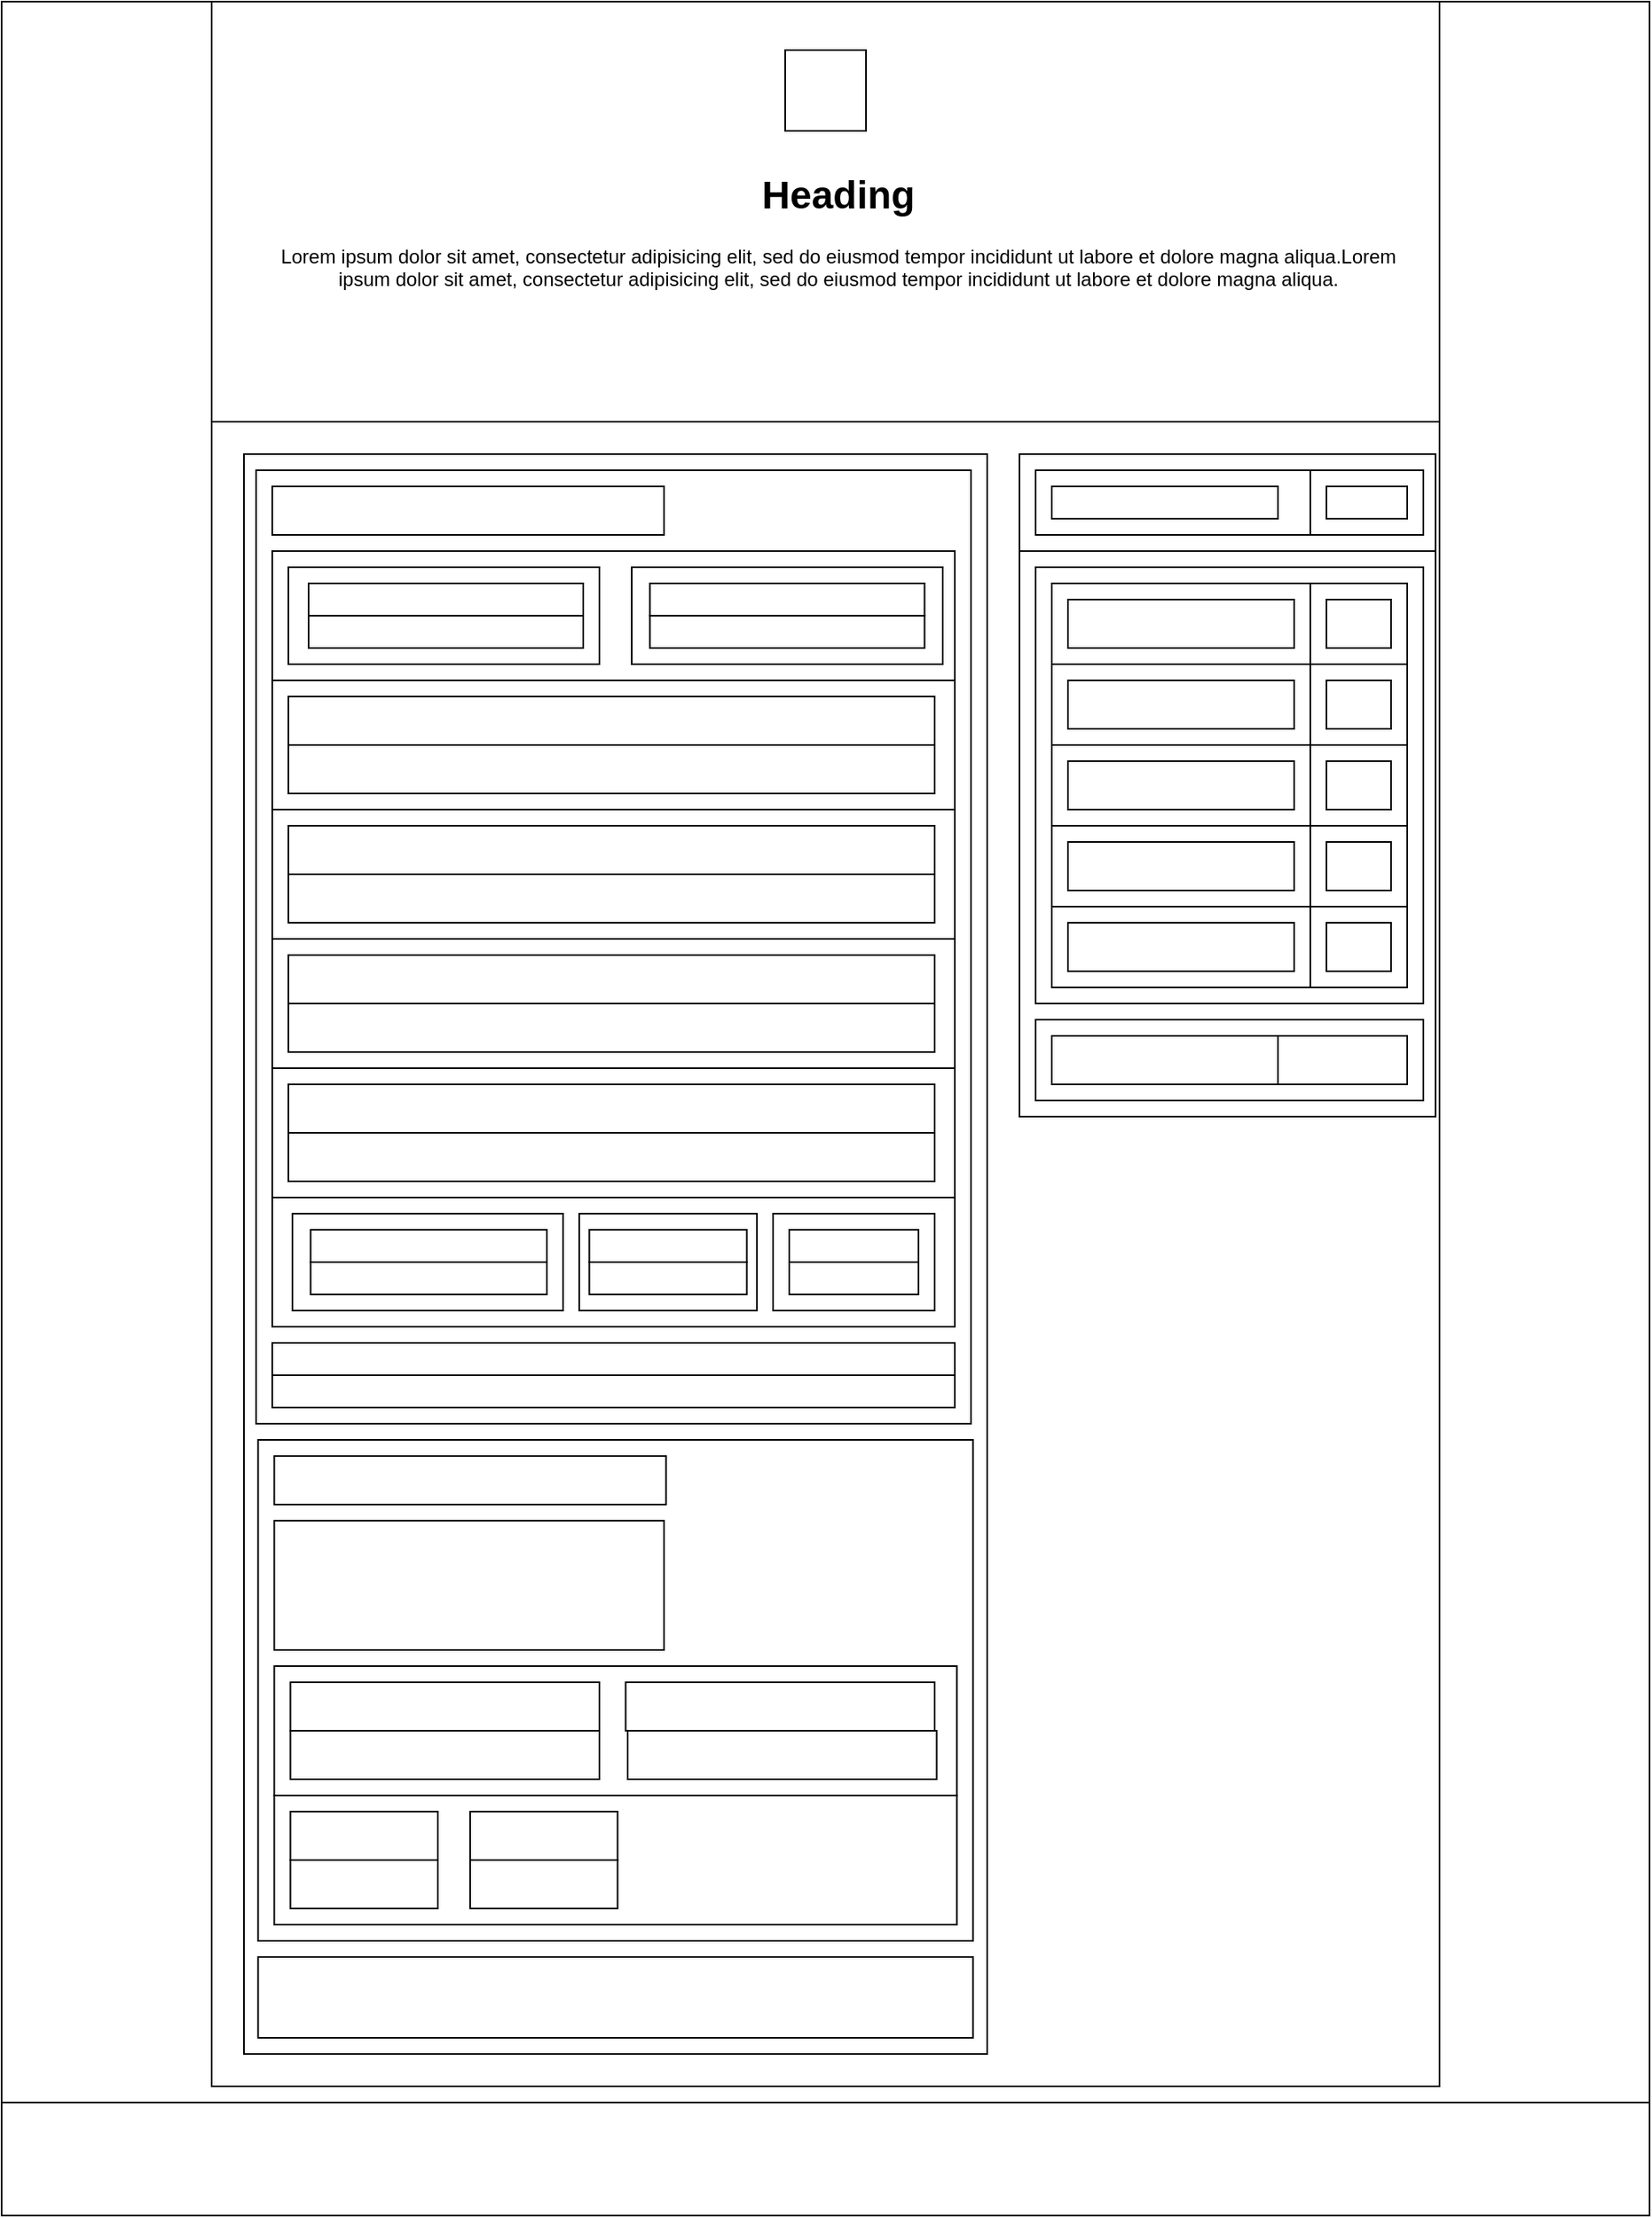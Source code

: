 <mxfile version="17.4.0" type="device"><diagram id="RH3p9Eq3aYkI8l-fz2AN" name="Page-1"><mxGraphModel dx="2204" dy="1244" grid="1" gridSize="10" guides="1" tooltips="1" connect="1" arrows="1" fold="1" page="1" pageScale="1" pageWidth="827" pageHeight="1169" math="0" shadow="0"><root><mxCell id="0"/><mxCell id="1" parent="0"/><mxCell id="ly1578u09c1QM27CIgqB-1" value="" style="rounded=0;whiteSpace=wrap;html=1;" vertex="1" parent="1"><mxGeometry width="1020" height="1370" as="geometry"/></mxCell><mxCell id="ly1578u09c1QM27CIgqB-2" value="" style="rounded=0;whiteSpace=wrap;html=1;" vertex="1" parent="1"><mxGeometry x="130" width="760" height="1290" as="geometry"/></mxCell><mxCell id="ly1578u09c1QM27CIgqB-3" value="" style="rounded=0;whiteSpace=wrap;html=1;" vertex="1" parent="1"><mxGeometry x="130" width="760" height="260" as="geometry"/></mxCell><mxCell id="ly1578u09c1QM27CIgqB-5" value="" style="whiteSpace=wrap;html=1;aspect=fixed;" vertex="1" parent="1"><mxGeometry x="485" y="30" width="50" height="50" as="geometry"/></mxCell><mxCell id="ly1578u09c1QM27CIgqB-6" value="&lt;h1&gt;Heading&lt;/h1&gt;&lt;p&gt;&lt;/p&gt;Lorem ipsum dolor sit amet, consectetur adipisicing elit, sed do eiusmod tempor incididunt ut labore et dolore magna aliqua.Lorem ipsum dolor sit amet, consectetur adipisicing elit, sed do eiusmod tempor incididunt ut labore et dolore magna aliqua." style="text;html=1;strokeColor=none;fillColor=none;spacing=5;spacingTop=-20;whiteSpace=wrap;overflow=hidden;rounded=0;align=center;" vertex="1" parent="1"><mxGeometry x="157.5" y="100" width="720" height="150" as="geometry"/></mxCell><mxCell id="ly1578u09c1QM27CIgqB-8" value="" style="rounded=0;whiteSpace=wrap;html=1;" vertex="1" parent="1"><mxGeometry x="630" y="280" width="257.5" height="410" as="geometry"/></mxCell><mxCell id="ly1578u09c1QM27CIgqB-10" value="" style="rounded=0;whiteSpace=wrap;html=1;" vertex="1" parent="1"><mxGeometry x="630" y="280" width="257.5" height="60" as="geometry"/></mxCell><mxCell id="ly1578u09c1QM27CIgqB-11" value="" style="rounded=0;whiteSpace=wrap;html=1;" vertex="1" parent="1"><mxGeometry x="640" y="290" width="170" height="40" as="geometry"/></mxCell><mxCell id="ly1578u09c1QM27CIgqB-12" value="" style="rounded=0;whiteSpace=wrap;html=1;" vertex="1" parent="1"><mxGeometry x="810" y="290" width="70" height="40" as="geometry"/></mxCell><mxCell id="ly1578u09c1QM27CIgqB-15" value="" style="rounded=0;whiteSpace=wrap;html=1;" vertex="1" parent="1"><mxGeometry x="640" y="350" width="240" height="270" as="geometry"/></mxCell><mxCell id="ly1578u09c1QM27CIgqB-17" value="" style="rounded=0;whiteSpace=wrap;html=1;" vertex="1" parent="1"><mxGeometry x="650" y="360" width="160" height="50" as="geometry"/></mxCell><mxCell id="ly1578u09c1QM27CIgqB-18" value="" style="rounded=0;whiteSpace=wrap;html=1;" vertex="1" parent="1"><mxGeometry x="810" y="360" width="60" height="50" as="geometry"/></mxCell><mxCell id="ly1578u09c1QM27CIgqB-56" value="" style="rounded=0;whiteSpace=wrap;html=1;" vertex="1" parent="1"><mxGeometry x="650" y="410" width="160" height="50" as="geometry"/></mxCell><mxCell id="ly1578u09c1QM27CIgqB-57" value="" style="rounded=0;whiteSpace=wrap;html=1;" vertex="1" parent="1"><mxGeometry x="810" y="410" width="60" height="50" as="geometry"/></mxCell><mxCell id="ly1578u09c1QM27CIgqB-69" value="" style="rounded=0;whiteSpace=wrap;html=1;" vertex="1" parent="1"><mxGeometry x="650" y="300" width="140" height="20" as="geometry"/></mxCell><mxCell id="ly1578u09c1QM27CIgqB-70" value="" style="rounded=0;whiteSpace=wrap;html=1;" vertex="1" parent="1"><mxGeometry x="820" y="300" width="50" height="20" as="geometry"/></mxCell><mxCell id="ly1578u09c1QM27CIgqB-71" value="" style="rounded=0;whiteSpace=wrap;html=1;" vertex="1" parent="1"><mxGeometry x="660" y="370" width="140" height="30" as="geometry"/></mxCell><mxCell id="ly1578u09c1QM27CIgqB-72" value="" style="rounded=0;whiteSpace=wrap;html=1;" vertex="1" parent="1"><mxGeometry x="820" y="370" width="40" height="30" as="geometry"/></mxCell><mxCell id="ly1578u09c1QM27CIgqB-73" value="" style="rounded=0;whiteSpace=wrap;html=1;" vertex="1" parent="1"><mxGeometry x="660" y="420" width="140" height="30" as="geometry"/></mxCell><mxCell id="ly1578u09c1QM27CIgqB-74" value="" style="rounded=0;whiteSpace=wrap;html=1;" vertex="1" parent="1"><mxGeometry x="820" y="420" width="40" height="30" as="geometry"/></mxCell><mxCell id="ly1578u09c1QM27CIgqB-75" value="" style="rounded=0;whiteSpace=wrap;html=1;" vertex="1" parent="1"><mxGeometry x="650" y="460" width="160" height="50" as="geometry"/></mxCell><mxCell id="ly1578u09c1QM27CIgqB-76" value="" style="rounded=0;whiteSpace=wrap;html=1;" vertex="1" parent="1"><mxGeometry x="810" y="460" width="60" height="50" as="geometry"/></mxCell><mxCell id="ly1578u09c1QM27CIgqB-77" value="" style="rounded=0;whiteSpace=wrap;html=1;" vertex="1" parent="1"><mxGeometry x="650" y="510" width="160" height="50" as="geometry"/></mxCell><mxCell id="ly1578u09c1QM27CIgqB-78" value="" style="rounded=0;whiteSpace=wrap;html=1;" vertex="1" parent="1"><mxGeometry x="810" y="510" width="60" height="50" as="geometry"/></mxCell><mxCell id="ly1578u09c1QM27CIgqB-79" value="" style="rounded=0;whiteSpace=wrap;html=1;" vertex="1" parent="1"><mxGeometry x="660" y="470" width="140" height="30" as="geometry"/></mxCell><mxCell id="ly1578u09c1QM27CIgqB-80" value="" style="rounded=0;whiteSpace=wrap;html=1;" vertex="1" parent="1"><mxGeometry x="820" y="470" width="40" height="30" as="geometry"/></mxCell><mxCell id="ly1578u09c1QM27CIgqB-81" value="" style="rounded=0;whiteSpace=wrap;html=1;" vertex="1" parent="1"><mxGeometry x="660" y="520" width="140" height="30" as="geometry"/></mxCell><mxCell id="ly1578u09c1QM27CIgqB-82" value="" style="rounded=0;whiteSpace=wrap;html=1;" vertex="1" parent="1"><mxGeometry x="820" y="520" width="40" height="30" as="geometry"/></mxCell><mxCell id="ly1578u09c1QM27CIgqB-87" value="" style="rounded=0;whiteSpace=wrap;html=1;" vertex="1" parent="1"><mxGeometry x="650" y="560" width="160" height="50" as="geometry"/></mxCell><mxCell id="ly1578u09c1QM27CIgqB-88" value="" style="rounded=0;whiteSpace=wrap;html=1;" vertex="1" parent="1"><mxGeometry x="810" y="560" width="60" height="50" as="geometry"/></mxCell><mxCell id="ly1578u09c1QM27CIgqB-89" value="" style="rounded=0;whiteSpace=wrap;html=1;" vertex="1" parent="1"><mxGeometry x="660" y="570" width="140" height="30" as="geometry"/></mxCell><mxCell id="ly1578u09c1QM27CIgqB-90" value="" style="rounded=0;whiteSpace=wrap;html=1;" vertex="1" parent="1"><mxGeometry x="820" y="570" width="40" height="30" as="geometry"/></mxCell><mxCell id="ly1578u09c1QM27CIgqB-91" value="" style="rounded=0;whiteSpace=wrap;html=1;" vertex="1" parent="1"><mxGeometry x="640" y="630" width="240" height="50" as="geometry"/></mxCell><mxCell id="ly1578u09c1QM27CIgqB-92" value="" style="rounded=0;whiteSpace=wrap;html=1;fontSize=17;" vertex="1" parent="1"><mxGeometry x="650" y="640" width="140" height="30" as="geometry"/></mxCell><mxCell id="ly1578u09c1QM27CIgqB-93" value="" style="rounded=0;whiteSpace=wrap;html=1;fontSize=17;" vertex="1" parent="1"><mxGeometry x="790" y="640" width="80" height="30" as="geometry"/></mxCell><mxCell id="ly1578u09c1QM27CIgqB-94" value="" style="rounded=0;whiteSpace=wrap;html=1;fontSize=17;" vertex="1" parent="1"><mxGeometry x="150" y="280" width="460" height="990" as="geometry"/></mxCell><mxCell id="ly1578u09c1QM27CIgqB-96" value="" style="rounded=0;whiteSpace=wrap;html=1;fontSize=17;" vertex="1" parent="1"><mxGeometry x="157.5" y="290" width="442.5" height="590" as="geometry"/></mxCell><mxCell id="ly1578u09c1QM27CIgqB-97" value="" style="rounded=0;whiteSpace=wrap;html=1;fontSize=17;" vertex="1" parent="1"><mxGeometry x="167.5" y="300" width="242.5" height="30" as="geometry"/></mxCell><mxCell id="ly1578u09c1QM27CIgqB-98" value="" style="rounded=0;whiteSpace=wrap;html=1;fontSize=17;" vertex="1" parent="1"><mxGeometry x="167.5" y="340" width="422.5" height="80" as="geometry"/></mxCell><mxCell id="ly1578u09c1QM27CIgqB-99" value="" style="rounded=0;whiteSpace=wrap;html=1;fontSize=17;" vertex="1" parent="1"><mxGeometry x="177.5" y="350" width="192.5" height="60" as="geometry"/></mxCell><mxCell id="ly1578u09c1QM27CIgqB-100" value="" style="rounded=0;whiteSpace=wrap;html=1;fontSize=17;" vertex="1" parent="1"><mxGeometry x="390" y="350" width="192.5" height="60" as="geometry"/></mxCell><mxCell id="ly1578u09c1QM27CIgqB-101" value="" style="rounded=0;whiteSpace=wrap;html=1;fontSize=17;" vertex="1" parent="1"><mxGeometry x="190" y="380" width="170" height="20" as="geometry"/></mxCell><mxCell id="ly1578u09c1QM27CIgqB-102" value="" style="rounded=0;whiteSpace=wrap;html=1;fontSize=17;" vertex="1" parent="1"><mxGeometry x="401.25" y="380" width="170" height="20" as="geometry"/></mxCell><mxCell id="ly1578u09c1QM27CIgqB-103" value="" style="rounded=0;whiteSpace=wrap;html=1;fontSize=17;" vertex="1" parent="1"><mxGeometry x="190" y="360" width="170" height="20" as="geometry"/></mxCell><mxCell id="ly1578u09c1QM27CIgqB-104" value="" style="rounded=0;whiteSpace=wrap;html=1;fontSize=17;" vertex="1" parent="1"><mxGeometry x="401.25" y="360" width="170" height="20" as="geometry"/></mxCell><mxCell id="ly1578u09c1QM27CIgqB-105" value="" style="rounded=0;whiteSpace=wrap;html=1;fontSize=17;" vertex="1" parent="1"><mxGeometry x="167.5" y="500" width="422.5" height="80" as="geometry"/></mxCell><mxCell id="ly1578u09c1QM27CIgqB-106" value="" style="rounded=0;whiteSpace=wrap;html=1;fontSize=17;" vertex="1" parent="1"><mxGeometry x="177.5" y="510" width="400" height="30" as="geometry"/></mxCell><mxCell id="ly1578u09c1QM27CIgqB-108" value="" style="rounded=0;whiteSpace=wrap;html=1;fontSize=17;" vertex="1" parent="1"><mxGeometry x="177.5" y="540" width="400" height="30" as="geometry"/></mxCell><mxCell id="ly1578u09c1QM27CIgqB-109" value="" style="rounded=0;whiteSpace=wrap;html=1;fontSize=17;" vertex="1" parent="1"><mxGeometry x="167.5" y="420" width="422.5" height="80" as="geometry"/></mxCell><mxCell id="ly1578u09c1QM27CIgqB-110" value="" style="rounded=0;whiteSpace=wrap;html=1;fontSize=17;" vertex="1" parent="1"><mxGeometry x="177.5" y="430" width="400" height="30" as="geometry"/></mxCell><mxCell id="ly1578u09c1QM27CIgqB-111" value="" style="rounded=0;whiteSpace=wrap;html=1;fontSize=17;" vertex="1" parent="1"><mxGeometry x="177.5" y="460" width="400" height="30" as="geometry"/></mxCell><mxCell id="ly1578u09c1QM27CIgqB-112" value="" style="rounded=0;whiteSpace=wrap;html=1;fontSize=17;" vertex="1" parent="1"><mxGeometry x="167.5" y="580" width="422.5" height="80" as="geometry"/></mxCell><mxCell id="ly1578u09c1QM27CIgqB-113" value="" style="rounded=0;whiteSpace=wrap;html=1;fontSize=17;" vertex="1" parent="1"><mxGeometry x="177.5" y="590" width="400" height="30" as="geometry"/></mxCell><mxCell id="ly1578u09c1QM27CIgqB-114" value="" style="rounded=0;whiteSpace=wrap;html=1;fontSize=17;" vertex="1" parent="1"><mxGeometry x="177.5" y="620" width="400" height="30" as="geometry"/></mxCell><mxCell id="ly1578u09c1QM27CIgqB-116" value="" style="rounded=0;whiteSpace=wrap;html=1;fontSize=17;" vertex="1" parent="1"><mxGeometry x="167.5" y="660" width="422.5" height="80" as="geometry"/></mxCell><mxCell id="ly1578u09c1QM27CIgqB-117" value="" style="rounded=0;whiteSpace=wrap;html=1;fontSize=17;" vertex="1" parent="1"><mxGeometry x="177.5" y="670" width="400" height="30" as="geometry"/></mxCell><mxCell id="ly1578u09c1QM27CIgqB-118" value="" style="rounded=0;whiteSpace=wrap;html=1;fontSize=17;" vertex="1" parent="1"><mxGeometry x="177.5" y="700" width="400" height="30" as="geometry"/></mxCell><mxCell id="ly1578u09c1QM27CIgqB-119" value="" style="rounded=0;whiteSpace=wrap;html=1;fontSize=17;" vertex="1" parent="1"><mxGeometry x="167.5" y="740" width="422.5" height="80" as="geometry"/></mxCell><mxCell id="ly1578u09c1QM27CIgqB-120" value="" style="rounded=0;whiteSpace=wrap;html=1;fontSize=17;" vertex="1" parent="1"><mxGeometry x="180" y="750" width="167.5" height="60" as="geometry"/></mxCell><mxCell id="ly1578u09c1QM27CIgqB-124" value="" style="rounded=0;whiteSpace=wrap;html=1;fontSize=17;" vertex="1" parent="1"><mxGeometry x="191.25" y="760" width="146.25" height="20" as="geometry"/></mxCell><mxCell id="ly1578u09c1QM27CIgqB-126" value="" style="rounded=0;whiteSpace=wrap;html=1;fontSize=17;" vertex="1" parent="1"><mxGeometry x="357.5" y="750" width="110" height="60" as="geometry"/></mxCell><mxCell id="ly1578u09c1QM27CIgqB-127" value="" style="rounded=0;whiteSpace=wrap;html=1;fontSize=17;" vertex="1" parent="1"><mxGeometry x="363.75" y="760" width="97.5" height="20" as="geometry"/></mxCell><mxCell id="ly1578u09c1QM27CIgqB-128" value="" style="rounded=0;whiteSpace=wrap;html=1;fontSize=17;" vertex="1" parent="1"><mxGeometry x="477.5" y="750" width="100" height="60" as="geometry"/></mxCell><mxCell id="ly1578u09c1QM27CIgqB-129" value="" style="rounded=0;whiteSpace=wrap;html=1;fontSize=17;" vertex="1" parent="1"><mxGeometry x="487.5" y="760" width="80" height="20" as="geometry"/></mxCell><mxCell id="ly1578u09c1QM27CIgqB-130" value="" style="rounded=0;whiteSpace=wrap;html=1;fontSize=17;" vertex="1" parent="1"><mxGeometry x="191.25" y="780" width="146.25" height="20" as="geometry"/></mxCell><mxCell id="ly1578u09c1QM27CIgqB-131" value="" style="rounded=0;whiteSpace=wrap;html=1;fontSize=17;" vertex="1" parent="1"><mxGeometry x="363.75" y="780" width="97.5" height="20" as="geometry"/></mxCell><mxCell id="ly1578u09c1QM27CIgqB-132" value="" style="rounded=0;whiteSpace=wrap;html=1;fontSize=17;" vertex="1" parent="1"><mxGeometry x="487.5" y="780" width="80" height="20" as="geometry"/></mxCell><mxCell id="ly1578u09c1QM27CIgqB-133" value="" style="rounded=0;whiteSpace=wrap;html=1;fontSize=17;" vertex="1" parent="1"><mxGeometry x="167.5" y="830" width="422.5" height="20" as="geometry"/></mxCell><mxCell id="ly1578u09c1QM27CIgqB-134" value="" style="rounded=0;whiteSpace=wrap;html=1;fontSize=17;" vertex="1" parent="1"><mxGeometry x="167.5" y="850" width="422.5" height="20" as="geometry"/></mxCell><mxCell id="ly1578u09c1QM27CIgqB-135" value="" style="rounded=0;whiteSpace=wrap;html=1;fontSize=17;" vertex="1" parent="1"><mxGeometry x="158.75" y="890" width="442.5" height="310" as="geometry"/></mxCell><mxCell id="ly1578u09c1QM27CIgqB-136" value="" style="rounded=0;whiteSpace=wrap;html=1;fontSize=17;" vertex="1" parent="1"><mxGeometry x="168.75" y="900" width="242.5" height="30" as="geometry"/></mxCell><mxCell id="ly1578u09c1QM27CIgqB-137" value="" style="rounded=0;whiteSpace=wrap;html=1;fontSize=17;" vertex="1" parent="1"><mxGeometry x="168.75" y="940" width="241.25" height="80" as="geometry"/></mxCell><mxCell id="ly1578u09c1QM27CIgqB-142" value="" style="rounded=0;whiteSpace=wrap;html=1;fontSize=17;" vertex="1" parent="1"><mxGeometry x="168.75" y="1110" width="422.5" height="80" as="geometry"/></mxCell><mxCell id="ly1578u09c1QM27CIgqB-143" value="" style="rounded=0;whiteSpace=wrap;html=1;fontSize=17;" vertex="1" parent="1"><mxGeometry x="178.75" y="1120" width="91.25" height="30" as="geometry"/></mxCell><mxCell id="ly1578u09c1QM27CIgqB-144" value="" style="rounded=0;whiteSpace=wrap;html=1;fontSize=17;" vertex="1" parent="1"><mxGeometry x="178.75" y="1150" width="91.25" height="30" as="geometry"/></mxCell><mxCell id="ly1578u09c1QM27CIgqB-145" value="" style="rounded=0;whiteSpace=wrap;html=1;fontSize=17;" vertex="1" parent="1"><mxGeometry x="168.75" y="1030" width="422.5" height="80" as="geometry"/></mxCell><mxCell id="ly1578u09c1QM27CIgqB-146" value="" style="rounded=0;whiteSpace=wrap;html=1;fontSize=17;" vertex="1" parent="1"><mxGeometry x="178.75" y="1040" width="191.25" height="30" as="geometry"/></mxCell><mxCell id="ly1578u09c1QM27CIgqB-147" value="" style="rounded=0;whiteSpace=wrap;html=1;fontSize=17;" vertex="1" parent="1"><mxGeometry x="178.75" y="1070" width="191.25" height="30" as="geometry"/></mxCell><mxCell id="ly1578u09c1QM27CIgqB-148" value="" style="rounded=0;whiteSpace=wrap;html=1;fontSize=17;" vertex="1" parent="1"><mxGeometry x="386.25" y="1040" width="191.25" height="30" as="geometry"/></mxCell><mxCell id="ly1578u09c1QM27CIgqB-149" value="" style="rounded=0;whiteSpace=wrap;html=1;fontSize=17;" vertex="1" parent="1"><mxGeometry x="387.5" y="1070" width="191.25" height="30" as="geometry"/></mxCell><mxCell id="ly1578u09c1QM27CIgqB-150" value="" style="rounded=0;whiteSpace=wrap;html=1;fontSize=17;" vertex="1" parent="1"><mxGeometry x="290" y="1150" width="91.25" height="30" as="geometry"/></mxCell><mxCell id="ly1578u09c1QM27CIgqB-151" value="" style="rounded=0;whiteSpace=wrap;html=1;fontSize=17;" vertex="1" parent="1"><mxGeometry x="290" y="1120" width="91.25" height="30" as="geometry"/></mxCell><mxCell id="ly1578u09c1QM27CIgqB-152" value="" style="rounded=0;whiteSpace=wrap;html=1;fontSize=17;" vertex="1" parent="1"><mxGeometry x="158.75" y="1210" width="442.5" height="50" as="geometry"/></mxCell><mxCell id="ly1578u09c1QM27CIgqB-153" value="" style="rounded=0;whiteSpace=wrap;html=1;" vertex="1" parent="1"><mxGeometry y="1300" width="1020" height="70" as="geometry"/></mxCell></root></mxGraphModel></diagram></mxfile>